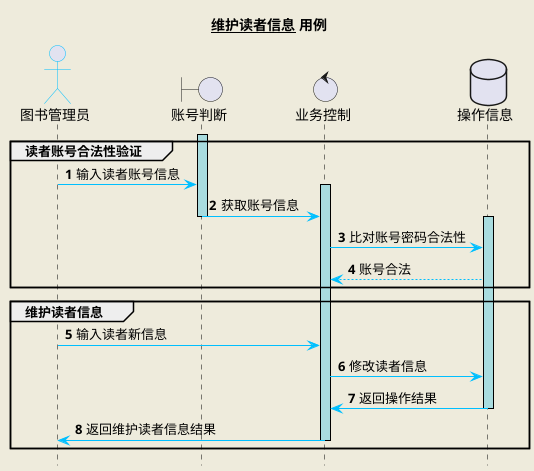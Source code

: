 @startuml
skinparam backgroundColor #EEEBDC

skinparam sequence {
	ArrowColor DeepSkyBlue
	ActorBorderColor DeepSkyBlue
	LifeLineBorderColor black
	LifeLineBackgroundColor #A9DCDF
	
	ParticipantBorderColor DeepSkyBlue
	ParticipantBackgroundColor DodgerBlue
	ParticipantFontName Impact
	ParticipantFontSize 20
	ParticipantFontColor #A9DCDF
}

hide footbox
title __维护读者信息__ 用例
actor 图书管理员 
boundary 账号判断
control 业务控制
database 操作信息


autonumber
group 读者账号合法性验证
activate 账号判断
	图书管理员 -> 账号判断 :  输入读者账号信息
	activate 业务控制
		账号判断 -> 业务控制 : 获取账号信息
deactivate 账号判断
		activate 操作信息
			业务控制 -> 操作信息 : 比对账号密码合法性
			操作信息 --> 业务控制 : 账号合法
end
group 维护读者信息
			图书管理员 -> 业务控制 : 输入读者新信息
			业务控制 -> 操作信息 : 修改读者信息
			操作信息 -> 业务控制 : 返回操作结果
		deactivate 操作信息
	业务控制 -> 图书管理员 : 返回维护读者信息结果
	deactivate 业务控制
	

end

@enduml